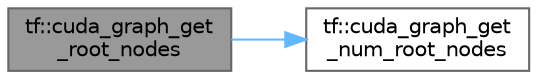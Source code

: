 digraph "tf::cuda_graph_get_root_nodes"
{
 // LATEX_PDF_SIZE
  bgcolor="transparent";
  edge [fontname=Helvetica,fontsize=10,labelfontname=Helvetica,labelfontsize=10];
  node [fontname=Helvetica,fontsize=10,shape=box,height=0.2,width=0.4];
  rankdir="LR";
  Node1 [id="Node000001",label="tf::cuda_graph_get\l_root_nodes",height=0.2,width=0.4,color="gray40", fillcolor="grey60", style="filled", fontcolor="black",tooltip="acquires the root nodes in a native CUDA graph"];
  Node1 -> Node2 [id="edge1_Node000001_Node000002",color="steelblue1",style="solid",tooltip=" "];
  Node2 [id="Node000002",label="tf::cuda_graph_get\l_num_root_nodes",height=0.2,width=0.4,color="grey40", fillcolor="white", style="filled",URL="$namespacetf.html#a8c9a4702aab3ce76a55c62ec276cd9fc",tooltip="queries the number of root nodes in a native CUDA graph"];
}
